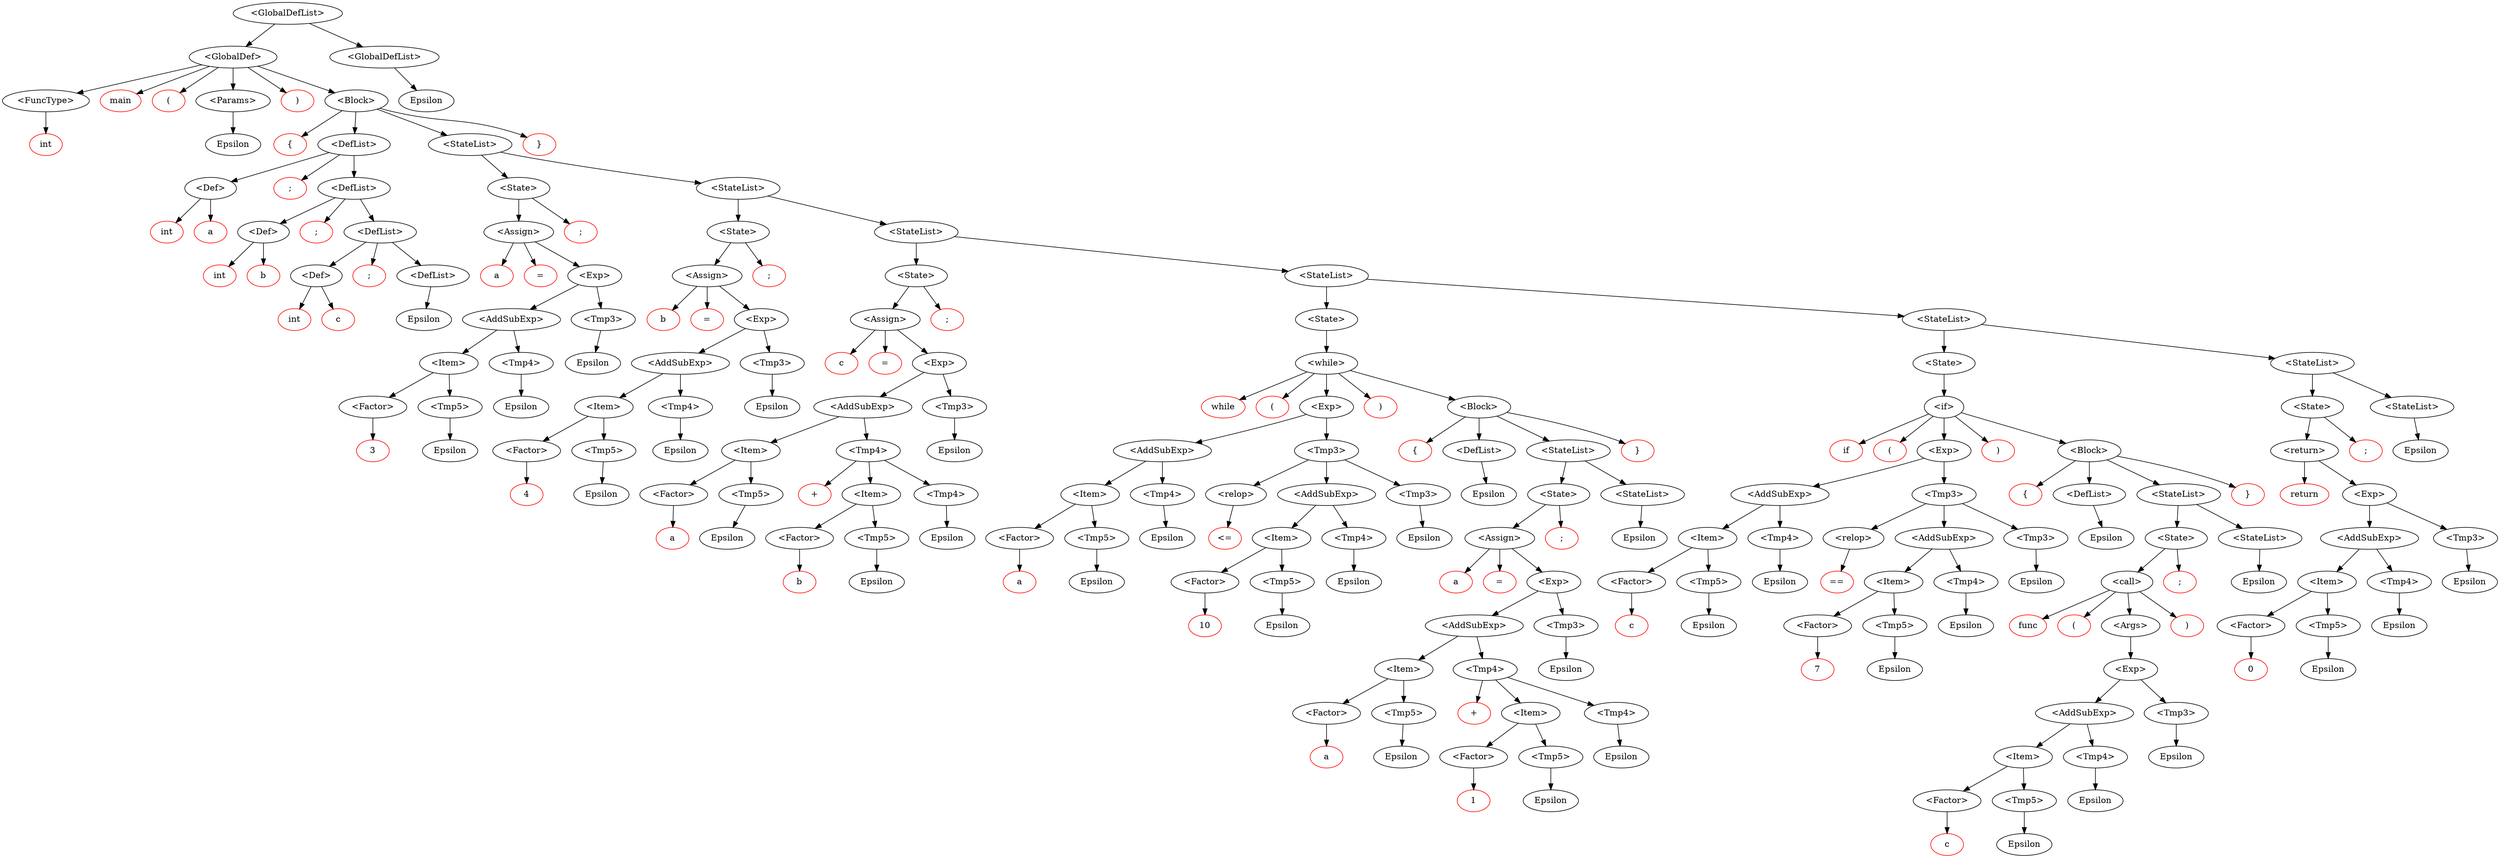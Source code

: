 digraph SyntaxTree {
n1[label="int",color=red];
n2[label="<FuncType>"];
n2 -> n1;
n3[label="main",color=red];
n4[label="(",color=red];
n5[label="<Params>"];
e6[label="Epsilon"];
n5 -> e6;
n6[label=")",color=red];
n7[label="{",color=red];
n8[label="int",color=red];
n9[label="a",color=red];
n10[label="<Def>"];
n10 -> n9;
n10 -> n8;
n11[label=";",color=red];
n12[label="int",color=red];
n13[label="b",color=red];
n14[label="<Def>"];
n14 -> n13;
n14 -> n12;
n15[label=";",color=red];
n16[label="int",color=red];
n17[label="c",color=red];
n18[label="<Def>"];
n18 -> n17;
n18 -> n16;
n19[label=";",color=red];
n20[label="<DefList>"];
e21[label="Epsilon"];
n20 -> e21;
n21[label="<DefList>"];
n21 -> n20;
n21 -> n19;
n21 -> n18;
n22[label="<DefList>"];
n22 -> n21;
n22 -> n15;
n22 -> n14;
n23[label="<DefList>"];
n23 -> n22;
n23 -> n11;
n23 -> n10;
n24[label="a",color=red];
n25[label="=",color=red];
n26[label="3",color=red];
n27[label="<Factor>"];
n27 -> n26;
n28[label="<Tmp5>"];
e29[label="Epsilon"];
n28 -> e29;
n29[label="<Item>"];
n29 -> n28;
n29 -> n27;
n30[label="<Tmp4>"];
e31[label="Epsilon"];
n30 -> e31;
n31[label="<AddSubExp>"];
n31 -> n30;
n31 -> n29;
n32[label="<Tmp3>"];
e33[label="Epsilon"];
n32 -> e33;
n33[label="<Exp>"];
n33 -> n32;
n33 -> n31;
n34[label="<Assign>"];
n34 -> n33;
n34 -> n25;
n34 -> n24;
n35[label=";",color=red];
n36[label="<State>"];
n36 -> n35;
n36 -> n34;
n37[label="b",color=red];
n38[label="=",color=red];
n39[label="4",color=red];
n40[label="<Factor>"];
n40 -> n39;
n41[label="<Tmp5>"];
e42[label="Epsilon"];
n41 -> e42;
n42[label="<Item>"];
n42 -> n41;
n42 -> n40;
n43[label="<Tmp4>"];
e44[label="Epsilon"];
n43 -> e44;
n44[label="<AddSubExp>"];
n44 -> n43;
n44 -> n42;
n45[label="<Tmp3>"];
e46[label="Epsilon"];
n45 -> e46;
n46[label="<Exp>"];
n46 -> n45;
n46 -> n44;
n47[label="<Assign>"];
n47 -> n46;
n47 -> n38;
n47 -> n37;
n48[label=";",color=red];
n49[label="<State>"];
n49 -> n48;
n49 -> n47;
n50[label="c",color=red];
n51[label="=",color=red];
n52[label="a",color=red];
n53[label="<Factor>"];
n53 -> n52;
n54[label="<Tmp5>"];
e55[label="Epsilon"];
n54 -> e55;
n55[label="<Item>"];
n55 -> n54;
n55 -> n53;
n56[label="+",color=red];
n57[label="b",color=red];
n58[label="<Factor>"];
n58 -> n57;
n59[label="<Tmp5>"];
e60[label="Epsilon"];
n59 -> e60;
n60[label="<Item>"];
n60 -> n59;
n60 -> n58;
n61[label="<Tmp4>"];
e62[label="Epsilon"];
n61 -> e62;
n62[label="<Tmp4>"];
n62 -> n61;
n62 -> n60;
n62 -> n56;
n63[label="<AddSubExp>"];
n63 -> n62;
n63 -> n55;
n64[label="<Tmp3>"];
e65[label="Epsilon"];
n64 -> e65;
n65[label="<Exp>"];
n65 -> n64;
n65 -> n63;
n66[label="<Assign>"];
n66 -> n65;
n66 -> n51;
n66 -> n50;
n67[label=";",color=red];
n68[label="<State>"];
n68 -> n67;
n68 -> n66;
n69[label="while",color=red];
n70[label="(",color=red];
n71[label="a",color=red];
n72[label="<Factor>"];
n72 -> n71;
n73[label="<Tmp5>"];
e74[label="Epsilon"];
n73 -> e74;
n74[label="<Item>"];
n74 -> n73;
n74 -> n72;
n75[label="<Tmp4>"];
e76[label="Epsilon"];
n75 -> e76;
n76[label="<AddSubExp>"];
n76 -> n75;
n76 -> n74;
n77[label="<=",color=red];
n78[label="<relop>"];
n78 -> n77;
n79[label="10",color=red];
n80[label="<Factor>"];
n80 -> n79;
n81[label="<Tmp5>"];
e82[label="Epsilon"];
n81 -> e82;
n82[label="<Item>"];
n82 -> n81;
n82 -> n80;
n83[label="<Tmp4>"];
e84[label="Epsilon"];
n83 -> e84;
n84[label="<AddSubExp>"];
n84 -> n83;
n84 -> n82;
n85[label="<Tmp3>"];
e86[label="Epsilon"];
n85 -> e86;
n86[label="<Tmp3>"];
n86 -> n85;
n86 -> n84;
n86 -> n78;
n87[label="<Exp>"];
n87 -> n86;
n87 -> n76;
n88[label=")",color=red];
n89[label="{",color=red];
n90[label="<DefList>"];
e91[label="Epsilon"];
n90 -> e91;
n91[label="a",color=red];
n92[label="=",color=red];
n93[label="a",color=red];
n94[label="<Factor>"];
n94 -> n93;
n95[label="<Tmp5>"];
e96[label="Epsilon"];
n95 -> e96;
n96[label="<Item>"];
n96 -> n95;
n96 -> n94;
n97[label="+",color=red];
n98[label="1",color=red];
n99[label="<Factor>"];
n99 -> n98;
n100[label="<Tmp5>"];
e101[label="Epsilon"];
n100 -> e101;
n101[label="<Item>"];
n101 -> n100;
n101 -> n99;
n102[label="<Tmp4>"];
e103[label="Epsilon"];
n102 -> e103;
n103[label="<Tmp4>"];
n103 -> n102;
n103 -> n101;
n103 -> n97;
n104[label="<AddSubExp>"];
n104 -> n103;
n104 -> n96;
n105[label="<Tmp3>"];
e106[label="Epsilon"];
n105 -> e106;
n106[label="<Exp>"];
n106 -> n105;
n106 -> n104;
n107[label="<Assign>"];
n107 -> n106;
n107 -> n92;
n107 -> n91;
n108[label=";",color=red];
n109[label="<State>"];
n109 -> n108;
n109 -> n107;
n110[label="<StateList>"];
e111[label="Epsilon"];
n110 -> e111;
n111[label="<StateList>"];
n111 -> n110;
n111 -> n109;
n112[label="}",color=red];
n113[label="<Block>"];
n113 -> n112;
n113 -> n111;
n113 -> n90;
n113 -> n89;
n114[label="<while>"];
n114 -> n113;
n114 -> n88;
n114 -> n87;
n114 -> n70;
n114 -> n69;
n115[label="<State>"];
n115 -> n114;
n116[label="if",color=red];
n117[label="(",color=red];
n118[label="c",color=red];
n119[label="<Factor>"];
n119 -> n118;
n120[label="<Tmp5>"];
e121[label="Epsilon"];
n120 -> e121;
n121[label="<Item>"];
n121 -> n120;
n121 -> n119;
n122[label="<Tmp4>"];
e123[label="Epsilon"];
n122 -> e123;
n123[label="<AddSubExp>"];
n123 -> n122;
n123 -> n121;
n124[label="==",color=red];
n125[label="<relop>"];
n125 -> n124;
n126[label="7",color=red];
n127[label="<Factor>"];
n127 -> n126;
n128[label="<Tmp5>"];
e129[label="Epsilon"];
n128 -> e129;
n129[label="<Item>"];
n129 -> n128;
n129 -> n127;
n130[label="<Tmp4>"];
e131[label="Epsilon"];
n130 -> e131;
n131[label="<AddSubExp>"];
n131 -> n130;
n131 -> n129;
n132[label="<Tmp3>"];
e133[label="Epsilon"];
n132 -> e133;
n133[label="<Tmp3>"];
n133 -> n132;
n133 -> n131;
n133 -> n125;
n134[label="<Exp>"];
n134 -> n133;
n134 -> n123;
n135[label=")",color=red];
n136[label="{",color=red];
n137[label="<DefList>"];
e138[label="Epsilon"];
n137 -> e138;
n138[label="func",color=red];
n139[label="(",color=red];
n140[label="c",color=red];
n141[label="<Factor>"];
n141 -> n140;
n142[label="<Tmp5>"];
e143[label="Epsilon"];
n142 -> e143;
n143[label="<Item>"];
n143 -> n142;
n143 -> n141;
n144[label="<Tmp4>"];
e145[label="Epsilon"];
n144 -> e145;
n145[label="<AddSubExp>"];
n145 -> n144;
n145 -> n143;
n146[label="<Tmp3>"];
e147[label="Epsilon"];
n146 -> e147;
n147[label="<Exp>"];
n147 -> n146;
n147 -> n145;
n148[label="<Args>"];
n148 -> n147;
n149[label=")",color=red];
n150[label="<call>"];
n150 -> n149;
n150 -> n148;
n150 -> n139;
n150 -> n138;
n151[label=";",color=red];
n152[label="<State>"];
n152 -> n151;
n152 -> n150;
n153[label="<StateList>"];
e154[label="Epsilon"];
n153 -> e154;
n154[label="<StateList>"];
n154 -> n153;
n154 -> n152;
n155[label="}",color=red];
n156[label="<Block>"];
n156 -> n155;
n156 -> n154;
n156 -> n137;
n156 -> n136;
n157[label="<if>"];
n157 -> n156;
n157 -> n135;
n157 -> n134;
n157 -> n117;
n157 -> n116;
n158[label="<State>"];
n158 -> n157;
n159[label="return",color=red];
n160[label="0",color=red];
n161[label="<Factor>"];
n161 -> n160;
n162[label="<Tmp5>"];
e163[label="Epsilon"];
n162 -> e163;
n163[label="<Item>"];
n163 -> n162;
n163 -> n161;
n164[label="<Tmp4>"];
e165[label="Epsilon"];
n164 -> e165;
n165[label="<AddSubExp>"];
n165 -> n164;
n165 -> n163;
n166[label="<Tmp3>"];
e167[label="Epsilon"];
n166 -> e167;
n167[label="<Exp>"];
n167 -> n166;
n167 -> n165;
n168[label="<return>"];
n168 -> n167;
n168 -> n159;
n169[label=";",color=red];
n170[label="<State>"];
n170 -> n169;
n170 -> n168;
n171[label="<StateList>"];
e172[label="Epsilon"];
n171 -> e172;
n172[label="<StateList>"];
n172 -> n171;
n172 -> n170;
n173[label="<StateList>"];
n173 -> n172;
n173 -> n158;
n174[label="<StateList>"];
n174 -> n173;
n174 -> n115;
n175[label="<StateList>"];
n175 -> n174;
n175 -> n68;
n176[label="<StateList>"];
n176 -> n175;
n176 -> n49;
n177[label="<StateList>"];
n177 -> n176;
n177 -> n36;
n178[label="}",color=red];
n179[label="<Block>"];
n179 -> n178;
n179 -> n177;
n179 -> n23;
n179 -> n7;
n180[label="<GlobalDef>"];
n180 -> n179;
n180 -> n6;
n180 -> n5;
n180 -> n4;
n180 -> n3;
n180 -> n2;
n181[label="<GlobalDefList>"];
e182[label="Epsilon"];
n181 -> e182;
n182[label="<GlobalDefList>"];
n182 -> n181;
n182 -> n180;
}
